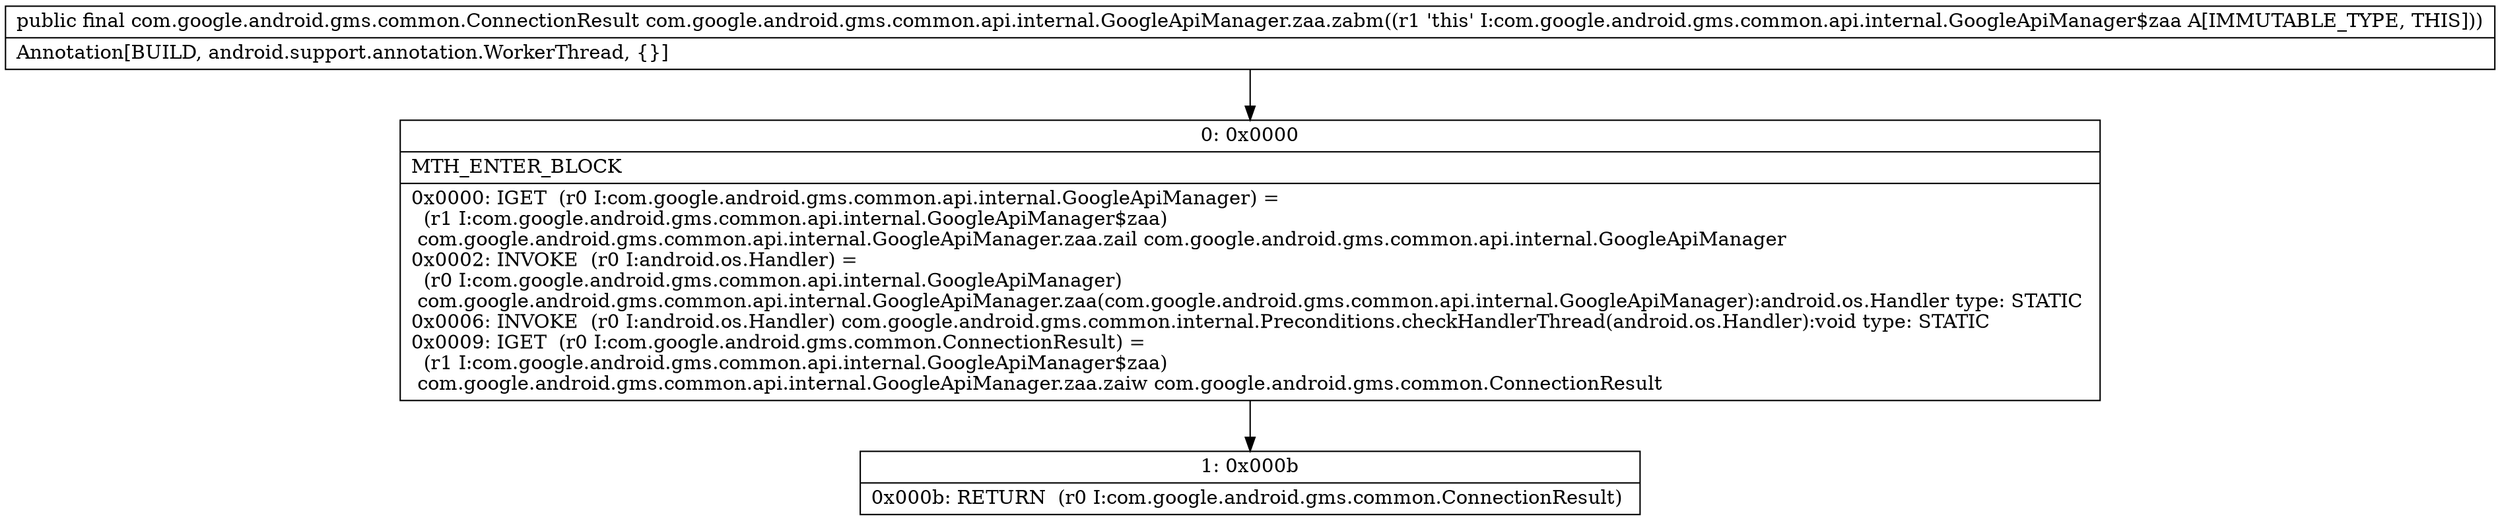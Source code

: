 digraph "CFG forcom.google.android.gms.common.api.internal.GoogleApiManager.zaa.zabm()Lcom\/google\/android\/gms\/common\/ConnectionResult;" {
Node_0 [shape=record,label="{0\:\ 0x0000|MTH_ENTER_BLOCK\l|0x0000: IGET  (r0 I:com.google.android.gms.common.api.internal.GoogleApiManager) = \l  (r1 I:com.google.android.gms.common.api.internal.GoogleApiManager$zaa)\l com.google.android.gms.common.api.internal.GoogleApiManager.zaa.zail com.google.android.gms.common.api.internal.GoogleApiManager \l0x0002: INVOKE  (r0 I:android.os.Handler) = \l  (r0 I:com.google.android.gms.common.api.internal.GoogleApiManager)\l com.google.android.gms.common.api.internal.GoogleApiManager.zaa(com.google.android.gms.common.api.internal.GoogleApiManager):android.os.Handler type: STATIC \l0x0006: INVOKE  (r0 I:android.os.Handler) com.google.android.gms.common.internal.Preconditions.checkHandlerThread(android.os.Handler):void type: STATIC \l0x0009: IGET  (r0 I:com.google.android.gms.common.ConnectionResult) = \l  (r1 I:com.google.android.gms.common.api.internal.GoogleApiManager$zaa)\l com.google.android.gms.common.api.internal.GoogleApiManager.zaa.zaiw com.google.android.gms.common.ConnectionResult \l}"];
Node_1 [shape=record,label="{1\:\ 0x000b|0x000b: RETURN  (r0 I:com.google.android.gms.common.ConnectionResult) \l}"];
MethodNode[shape=record,label="{public final com.google.android.gms.common.ConnectionResult com.google.android.gms.common.api.internal.GoogleApiManager.zaa.zabm((r1 'this' I:com.google.android.gms.common.api.internal.GoogleApiManager$zaa A[IMMUTABLE_TYPE, THIS]))  | Annotation[BUILD, android.support.annotation.WorkerThread, \{\}]\l}"];
MethodNode -> Node_0;
Node_0 -> Node_1;
}

